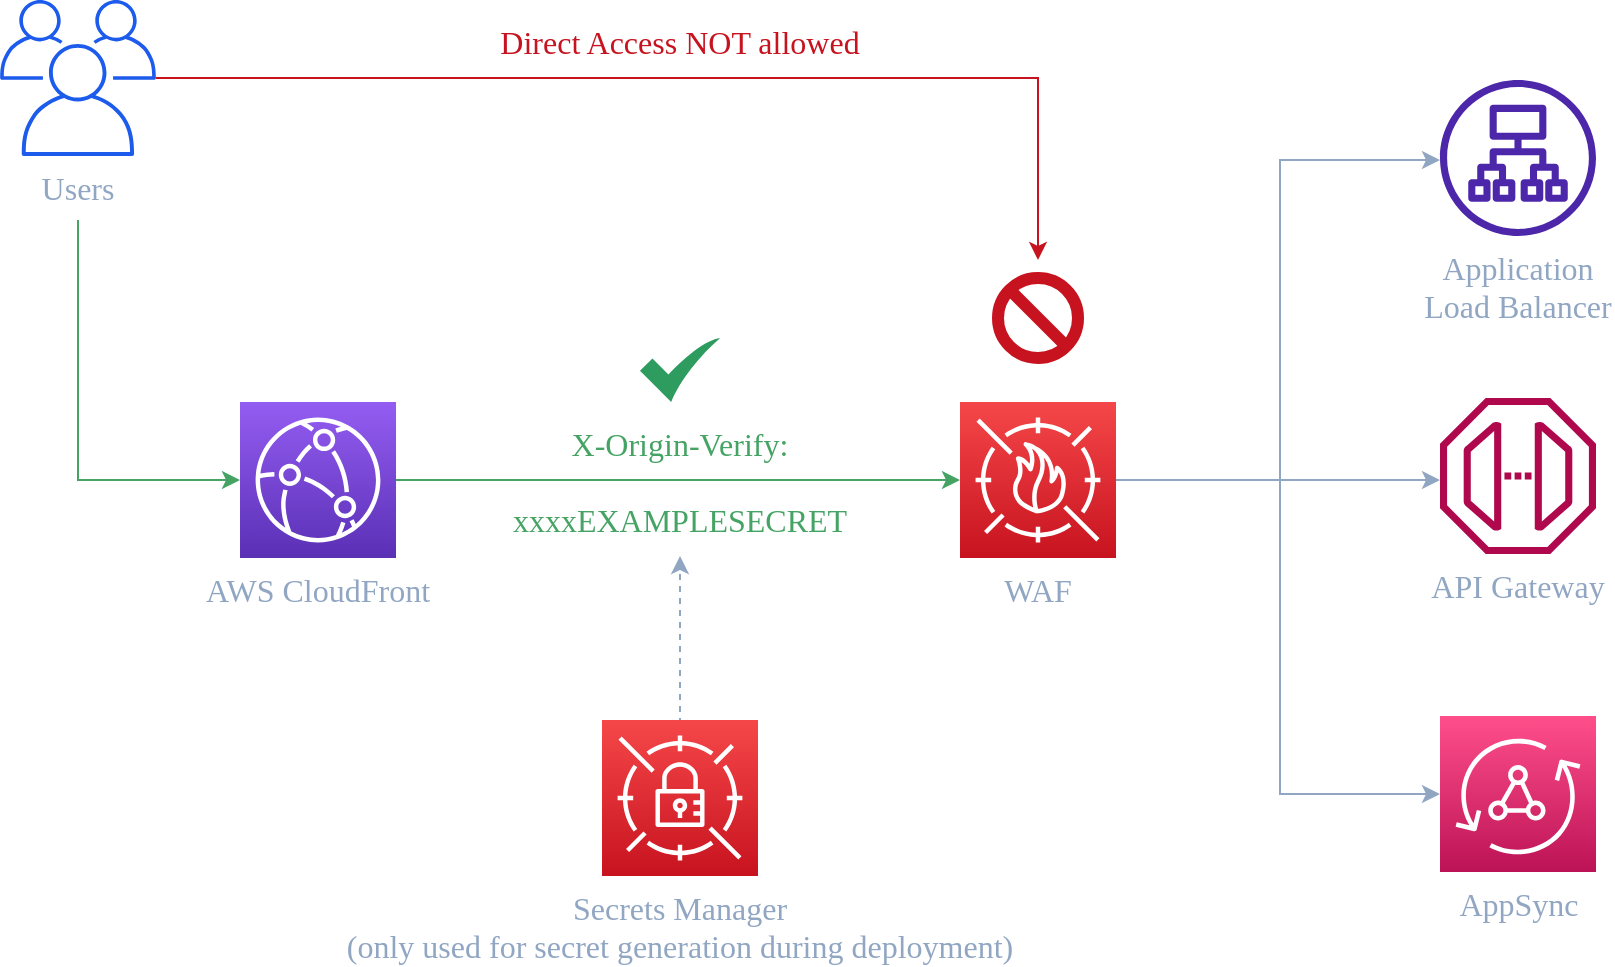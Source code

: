 <mxfile version="20.3.0" type="device"><diagram id="uKk75ns9hbwsDTUnSnhz" name="Page-1"><mxGraphModel dx="1906" dy="1397" grid="1" gridSize="10" guides="1" tooltips="1" connect="1" arrows="1" fold="1" page="0" pageScale="1" pageWidth="827" pageHeight="1169" math="0" shadow="0"><root><mxCell id="0"/><mxCell id="1" parent="0"/><mxCell id="LE22M2j0NTKzRxuB0iL_-12" style="edgeStyle=orthogonalEdgeStyle;rounded=0;orthogonalLoop=1;jettySize=auto;fontFamily=Rubik;fontSize=16;fontColor=#90A6C2;strokeColor=#45A364;fontSource=https%3A%2F%2Ffonts.googleapis.com%2Fcss%3Ffamily%3DRubik;" parent="1" source="LE22M2j0NTKzRxuB0iL_-1" target="LE22M2j0NTKzRxuB0iL_-9" edge="1"><mxGeometry relative="1" as="geometry"/></mxCell><mxCell id="LE22M2j0NTKzRxuB0iL_-1" value="AWS CloudFront" style="sketch=0;points=[[0,0,0],[0.25,0,0],[0.5,0,0],[0.75,0,0],[1,0,0],[0,1,0],[0.25,1,0],[0.5,1,0],[0.75,1,0],[1,1,0],[0,0.25,0],[0,0.5,0],[0,0.75,0],[1,0.25,0],[1,0.5,0],[1,0.75,0]];outlineConnect=0;fontColor=#90A6C2;gradientColor=#945DF2;gradientDirection=north;fillColor=#5A30B5;strokeColor=#ffffff;dashed=0;verticalLabelPosition=bottom;verticalAlign=top;align=center;fontSize=16;fontStyle=0;aspect=fixed;shape=mxgraph.aws4.resourceIcon;resIcon=mxgraph.aws4.cloudfront;fontFamily=Rubik;fontSource=https%3A%2F%2Ffonts.googleapis.com%2Fcss%3Ffamily%3DRubik;" parent="1" vertex="1"><mxGeometry x="-560" y="41" width="78" height="78" as="geometry"/></mxCell><mxCell id="LE22M2j0NTKzRxuB0iL_-2" value="Application &#10;Load Balancer" style="sketch=0;outlineConnect=0;fontColor=#90A6C2;gradientColor=none;fillColor=#4D27AA;strokeColor=none;dashed=0;verticalLabelPosition=bottom;verticalAlign=top;align=center;fontSize=16;fontStyle=0;aspect=fixed;pointerEvents=1;shape=mxgraph.aws4.application_load_balancer;fontFamily=Rubik;fontSource=https%3A%2F%2Ffonts.googleapis.com%2Fcss%3Ffamily%3DRubik;" parent="1" vertex="1"><mxGeometry x="40" y="-120" width="78" height="78" as="geometry"/></mxCell><mxCell id="LE22M2j0NTKzRxuB0iL_-3" value="API Gateway" style="sketch=0;outlineConnect=0;fontColor=#90A6C2;gradientColor=none;fillColor=#B0084D;strokeColor=none;dashed=0;verticalLabelPosition=bottom;verticalAlign=top;align=center;fontSize=16;fontStyle=0;aspect=fixed;pointerEvents=1;shape=mxgraph.aws4.endpoint;fontFamily=Rubik;fontSource=https%3A%2F%2Ffonts.googleapis.com%2Fcss%3Ffamily%3DRubik;" parent="1" vertex="1"><mxGeometry x="40" y="39" width="78" height="78" as="geometry"/></mxCell><mxCell id="LE22M2j0NTKzRxuB0iL_-28" style="edgeStyle=orthogonalEdgeStyle;rounded=0;orthogonalLoop=1;jettySize=auto;fontFamily=Rubik;fontSize=16;fontColor=#90A6C2;strokeColor=#90A6C2;strokeWidth=1;dashed=1;fontSource=https%3A%2F%2Ffonts.googleapis.com%2Fcss%3Ffamily%3DRubik;" parent="1" edge="1"><mxGeometry relative="1" as="geometry"><mxPoint x="-340" y="208" as="sourcePoint"/><mxPoint x="-340" y="118" as="targetPoint"/></mxGeometry></mxCell><mxCell id="LE22M2j0NTKzRxuB0iL_-4" value="Secrets Manager&#10;(only used for secret generation during deployment)" style="sketch=0;points=[[0,0,0],[0.25,0,0],[0.5,0,0],[0.75,0,0],[1,0,0],[0,1,0],[0.25,1,0],[0.5,1,0],[0.75,1,0],[1,1,0],[0,0.25,0],[0,0.5,0],[0,0.75,0],[1,0.25,0],[1,0.5,0],[1,0.75,0]];outlineConnect=0;fontColor=#90A6C2;gradientColor=#F54749;gradientDirection=north;fillColor=#C7131F;strokeColor=#ffffff;dashed=0;verticalLabelPosition=bottom;verticalAlign=top;align=center;fontSize=16;fontStyle=0;aspect=fixed;shape=mxgraph.aws4.resourceIcon;resIcon=mxgraph.aws4.secrets_manager;fontFamily=Rubik;fontSource=https%3A%2F%2Ffonts.googleapis.com%2Fcss%3Ffamily%3DRubik;" parent="1" vertex="1"><mxGeometry x="-379" y="200" width="78" height="78" as="geometry"/></mxCell><mxCell id="TcvIdeuO6u4xZLaYTair-4" style="edgeStyle=orthogonalEdgeStyle;rounded=0;orthogonalLoop=1;jettySize=auto;html=1;entryX=0;entryY=0.5;entryDx=0;entryDy=0;entryPerimeter=0;strokeColor=#90A6C2;" edge="1" parent="1" source="LE22M2j0NTKzRxuB0iL_-9" target="TcvIdeuO6u4xZLaYTair-1"><mxGeometry relative="1" as="geometry"><Array as="points"><mxPoint x="-40" y="80"/><mxPoint x="-40" y="237"/></Array></mxGeometry></mxCell><mxCell id="LE22M2j0NTKzRxuB0iL_-9" value="WAF" style="sketch=0;points=[[0,0,0],[0.25,0,0],[0.5,0,0],[0.75,0,0],[1,0,0],[0,1,0],[0.25,1,0],[0.5,1,0],[0.75,1,0],[1,1,0],[0,0.25,0],[0,0.5,0],[0,0.75,0],[1,0.25,0],[1,0.5,0],[1,0.75,0]];outlineConnect=0;fontColor=#90A6C2;gradientColor=#F54749;gradientDirection=north;fillColor=#C7131F;strokeColor=#ffffff;dashed=0;verticalLabelPosition=bottom;verticalAlign=top;align=center;fontSize=16;fontStyle=0;aspect=fixed;shape=mxgraph.aws4.resourceIcon;resIcon=mxgraph.aws4.waf;fontFamily=Rubik;fontSource=https%3A%2F%2Ffonts.googleapis.com%2Fcss%3Ffamily%3DRubik;" parent="1" vertex="1"><mxGeometry x="-200" y="41" width="78" height="78" as="geometry"/></mxCell><mxCell id="LE22M2j0NTKzRxuB0iL_-11" value="X-Origin-Verify: &#10;&#10;xxxxEXAMPLESECRET" style="text;align=center;verticalAlign=middle;resizable=0;points=[];autosize=1;strokeColor=none;fillColor=none;fontSize=16;fontFamily=Rubik;fontColor=#45A364;fontSource=https%3A%2F%2Ffonts.googleapis.com%2Fcss%3Ffamily%3DRubik;" parent="1" vertex="1"><mxGeometry x="-430" y="50" width="180" height="60" as="geometry"/></mxCell><mxCell id="LE22M2j0NTKzRxuB0iL_-16" style="edgeStyle=orthogonalEdgeStyle;rounded=0;orthogonalLoop=1;jettySize=auto;fontFamily=Rubik;fontSize=16;fontColor=#90A6C2;strokeColor=#90A6C2;exitX=1;exitY=0.5;exitDx=0;exitDy=0;exitPerimeter=0;fontSource=https%3A%2F%2Ffonts.googleapis.com%2Fcss%3Ffamily%3DRubik;" parent="1" source="LE22M2j0NTKzRxuB0iL_-9" target="LE22M2j0NTKzRxuB0iL_-2" edge="1"><mxGeometry relative="1" as="geometry"><mxPoint x="-330" y="-39.5" as="sourcePoint"/><mxPoint x="-48" y="-39.5" as="targetPoint"/><Array as="points"><mxPoint x="-40" y="80"/><mxPoint x="-40" y="-80"/></Array></mxGeometry></mxCell><mxCell id="LE22M2j0NTKzRxuB0iL_-17" style="edgeStyle=orthogonalEdgeStyle;rounded=0;orthogonalLoop=1;jettySize=auto;fontFamily=Rubik;fontSize=16;fontColor=#90A6C2;strokeColor=#90A6C2;exitX=1;exitY=0.5;exitDx=0;exitDy=0;exitPerimeter=0;fontSource=https%3A%2F%2Ffonts.googleapis.com%2Fcss%3Ffamily%3DRubik;" parent="1" source="LE22M2j0NTKzRxuB0iL_-9" target="LE22M2j0NTKzRxuB0iL_-3" edge="1"><mxGeometry relative="1" as="geometry"><mxPoint x="-112" y="90" as="sourcePoint"/><mxPoint x="50" y="-29" as="targetPoint"/><Array as="points"><mxPoint y="80"/><mxPoint y="80"/></Array></mxGeometry></mxCell><mxCell id="LE22M2j0NTKzRxuB0iL_-20" style="edgeStyle=orthogonalEdgeStyle;rounded=0;orthogonalLoop=1;jettySize=auto;fontFamily=Rubik;fontSize=16;fontColor=#90A6C2;strokeColor=#45A364;fontSource=https%3A%2F%2Ffonts.googleapis.com%2Fcss%3Ffamily%3DRubik;" parent="1" target="LE22M2j0NTKzRxuB0iL_-1" edge="1"><mxGeometry relative="1" as="geometry"><mxPoint x="-641" y="-50" as="sourcePoint"/><Array as="points"><mxPoint x="-641" y="80"/></Array></mxGeometry></mxCell><mxCell id="LE22M2j0NTKzRxuB0iL_-21" style="edgeStyle=orthogonalEdgeStyle;rounded=0;orthogonalLoop=1;jettySize=auto;fontFamily=Rubik;fontSize=16;fontColor=#90A6C2;strokeColor=#C7131F;fontSource=https%3A%2F%2Ffonts.googleapis.com%2Fcss%3Ffamily%3DRubik;" parent="1" source="LE22M2j0NTKzRxuB0iL_-19" edge="1"><mxGeometry relative="1" as="geometry"><mxPoint x="-161" y="-30" as="targetPoint"/><Array as="points"><mxPoint x="-161" y="-121"/></Array></mxGeometry></mxCell><mxCell id="LE22M2j0NTKzRxuB0iL_-19" value="Users" style="sketch=0;outlineConnect=0;gradientColor=none;fontColor=#90A6C2;strokeColor=none;fillColor=#1C5BEB;dashed=0;verticalLabelPosition=bottom;verticalAlign=top;align=center;fontSize=16;fontStyle=0;aspect=fixed;shape=mxgraph.aws4.illustration_users;pointerEvents=1;fontFamily=Rubik;fontSource=https%3A%2F%2Ffonts.googleapis.com%2Fcss%3Ffamily%3DRubik;" parent="1" vertex="1"><mxGeometry x="-680" y="-160" width="78" height="78" as="geometry"/></mxCell><mxCell id="LE22M2j0NTKzRxuB0iL_-24" value="" style="group;fontFamily=Rubik;fontSource=https%3A%2F%2Ffonts.googleapis.com%2Fcss%3Ffamily%3DRubik;" parent="1" vertex="1" connectable="0"><mxGeometry x="-181" y="-21" width="40" height="40" as="geometry"/></mxCell><mxCell id="LE22M2j0NTKzRxuB0iL_-22" value="" style="ellipse;aspect=fixed;fontFamily=Rubik;fontSize=16;fontColor=#90A6C2;fillColor=none;strokeColor=#C7131F;strokeWidth=6;fontSource=https%3A%2F%2Ffonts.googleapis.com%2Fcss%3Ffamily%3DRubik;" parent="LE22M2j0NTKzRxuB0iL_-24" vertex="1"><mxGeometry width="40" height="40" as="geometry"/></mxCell><mxCell id="LE22M2j0NTKzRxuB0iL_-23" value="" style="endArrow=none;rounded=0;fontFamily=Rubik;fontSize=16;fontColor=#90A6C2;strokeColor=#C7131F;entryX=0;entryY=0;entryDx=0;entryDy=0;exitX=1;exitY=1;exitDx=0;exitDy=0;strokeWidth=6;fontSource=https%3A%2F%2Ffonts.googleapis.com%2Fcss%3Ffamily%3DRubik;" parent="LE22M2j0NTKzRxuB0iL_-24" source="LE22M2j0NTKzRxuB0iL_-22" target="LE22M2j0NTKzRxuB0iL_-22" edge="1"><mxGeometry width="50" height="50" relative="1" as="geometry"><mxPoint x="40" y="80" as="sourcePoint"/><mxPoint x="90" y="30" as="targetPoint"/></mxGeometry></mxCell><mxCell id="LE22M2j0NTKzRxuB0iL_-27" value="Direct Access NOT allowed" style="text;align=center;verticalAlign=middle;resizable=0;points=[];autosize=1;strokeColor=none;fillColor=none;fontSize=16;fontFamily=Rubik;fontColor=#C7131F;fontSource=https%3A%2F%2Ffonts.googleapis.com%2Fcss%3Ffamily%3DRubik;" parent="1" vertex="1"><mxGeometry x="-445" y="-150" width="210" height="20" as="geometry"/></mxCell><mxCell id="LE22M2j0NTKzRxuB0iL_-31" value="" style="sketch=0;aspect=fixed;strokeColor=none;shadow=0;align=center;verticalAlign=top;fillColor=#2D9C5E;shape=mxgraph.gcp2.check;fontFamily=Rubik;fontSize=16;fontColor=#90A6C2;fontSource=https%3A%2F%2Ffonts.googleapis.com%2Fcss%3Ffamily%3DRubik;" parent="1" vertex="1"><mxGeometry x="-360" y="9" width="40" height="32" as="geometry"/></mxCell><mxCell id="TcvIdeuO6u4xZLaYTair-1" value="&lt;span style=&quot;color: rgb(144, 166, 194); font-family: Rubik; font-size: 16px;&quot;&gt;AppSync&lt;/span&gt;" style="sketch=0;points=[[0,0,0],[0.25,0,0],[0.5,0,0],[0.75,0,0],[1,0,0],[0,1,0],[0.25,1,0],[0.5,1,0],[0.75,1,0],[1,1,0],[0,0.25,0],[0,0.5,0],[0,0.75,0],[1,0.25,0],[1,0.5,0],[1,0.75,0]];outlineConnect=0;fontColor=#232F3E;gradientColor=#FF4F8B;gradientDirection=north;fillColor=#BC1356;strokeColor=#ffffff;dashed=0;verticalLabelPosition=bottom;verticalAlign=top;align=center;html=1;fontSize=12;fontStyle=0;aspect=fixed;shape=mxgraph.aws4.resourceIcon;resIcon=mxgraph.aws4.appsync;" vertex="1" parent="1"><mxGeometry x="40" y="198" width="78" height="78" as="geometry"/></mxCell></root></mxGraphModel></diagram></mxfile>